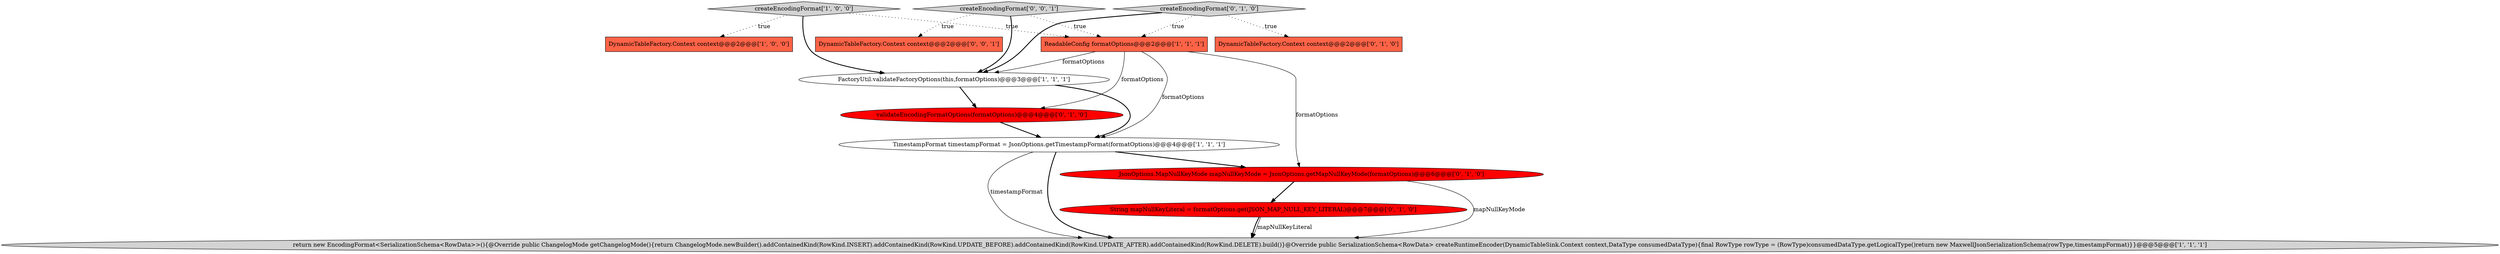 digraph {
1 [style = filled, label = "DynamicTableFactory.Context context@@@2@@@['1', '0', '0']", fillcolor = tomato, shape = box image = "AAA0AAABBB1BBB"];
7 [style = filled, label = "DynamicTableFactory.Context context@@@2@@@['0', '1', '0']", fillcolor = tomato, shape = box image = "AAA0AAABBB2BBB"];
6 [style = filled, label = "String mapNullKeyLiteral = formatOptions.get(JSON_MAP_NULL_KEY_LITERAL)@@@7@@@['0', '1', '0']", fillcolor = red, shape = ellipse image = "AAA1AAABBB2BBB"];
9 [style = filled, label = "JsonOptions.MapNullKeyMode mapNullKeyMode = JsonOptions.getMapNullKeyMode(formatOptions)@@@6@@@['0', '1', '0']", fillcolor = red, shape = ellipse image = "AAA1AAABBB2BBB"];
8 [style = filled, label = "validateEncodingFormatOptions(formatOptions)@@@4@@@['0', '1', '0']", fillcolor = red, shape = ellipse image = "AAA1AAABBB2BBB"];
12 [style = filled, label = "DynamicTableFactory.Context context@@@2@@@['0', '0', '1']", fillcolor = tomato, shape = box image = "AAA0AAABBB3BBB"];
4 [style = filled, label = "TimestampFormat timestampFormat = JsonOptions.getTimestampFormat(formatOptions)@@@4@@@['1', '1', '1']", fillcolor = white, shape = ellipse image = "AAA0AAABBB1BBB"];
5 [style = filled, label = "ReadableConfig formatOptions@@@2@@@['1', '1', '1']", fillcolor = tomato, shape = box image = "AAA0AAABBB1BBB"];
3 [style = filled, label = "FactoryUtil.validateFactoryOptions(this,formatOptions)@@@3@@@['1', '1', '1']", fillcolor = white, shape = ellipse image = "AAA0AAABBB1BBB"];
11 [style = filled, label = "createEncodingFormat['0', '0', '1']", fillcolor = lightgray, shape = diamond image = "AAA0AAABBB3BBB"];
10 [style = filled, label = "createEncodingFormat['0', '1', '0']", fillcolor = lightgray, shape = diamond image = "AAA0AAABBB2BBB"];
2 [style = filled, label = "return new EncodingFormat<SerializationSchema<RowData>>(){@Override public ChangelogMode getChangelogMode(){return ChangelogMode.newBuilder().addContainedKind(RowKind.INSERT).addContainedKind(RowKind.UPDATE_BEFORE).addContainedKind(RowKind.UPDATE_AFTER).addContainedKind(RowKind.DELETE).build()}@Override public SerializationSchema<RowData> createRuntimeEncoder(DynamicTableSink.Context context,DataType consumedDataType){final RowType rowType = (RowType)consumedDataType.getLogicalType()return new MaxwellJsonSerializationSchema(rowType,timestampFormat)}}@@@5@@@['1', '1', '1']", fillcolor = lightgray, shape = ellipse image = "AAA0AAABBB1BBB"];
0 [style = filled, label = "createEncodingFormat['1', '0', '0']", fillcolor = lightgray, shape = diamond image = "AAA0AAABBB1BBB"];
0->3 [style = bold, label=""];
4->9 [style = bold, label=""];
0->5 [style = dotted, label="true"];
9->2 [style = solid, label="mapNullKeyMode"];
4->2 [style = solid, label="timestampFormat"];
11->12 [style = dotted, label="true"];
10->3 [style = bold, label=""];
11->5 [style = dotted, label="true"];
4->2 [style = bold, label=""];
10->5 [style = dotted, label="true"];
3->4 [style = bold, label=""];
9->6 [style = bold, label=""];
6->2 [style = bold, label=""];
11->3 [style = bold, label=""];
3->8 [style = bold, label=""];
5->9 [style = solid, label="formatOptions"];
5->4 [style = solid, label="formatOptions"];
5->8 [style = solid, label="formatOptions"];
8->4 [style = bold, label=""];
5->3 [style = solid, label="formatOptions"];
10->7 [style = dotted, label="true"];
0->1 [style = dotted, label="true"];
6->2 [style = solid, label="mapNullKeyLiteral"];
}
